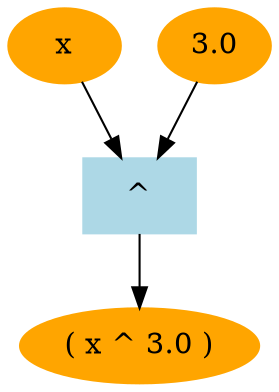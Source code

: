strict digraph {
1723156747612 [label="( x ^ 3.0 )",color=orange,style=filled]
1724872226376 [label="^", color=lightblue,style=filled,shape=box]
1724872226376 -> 1723156747612
1724646405668 -> 1724872226376
1724646405668 [label="x",color=orange,style=filled]
1724098874776 -> 1724872226376
1724098874776 [label="3.0",color=orange,style=filled]
}